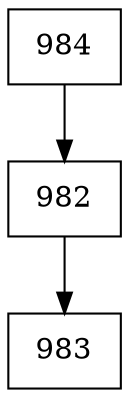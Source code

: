 digraph G {
  node [shape=record];
  node0 [label="{984}"];
  node0 -> node1;
  node1 [label="{982}"];
  node1 -> node2;
  node2 [label="{983}"];
}
